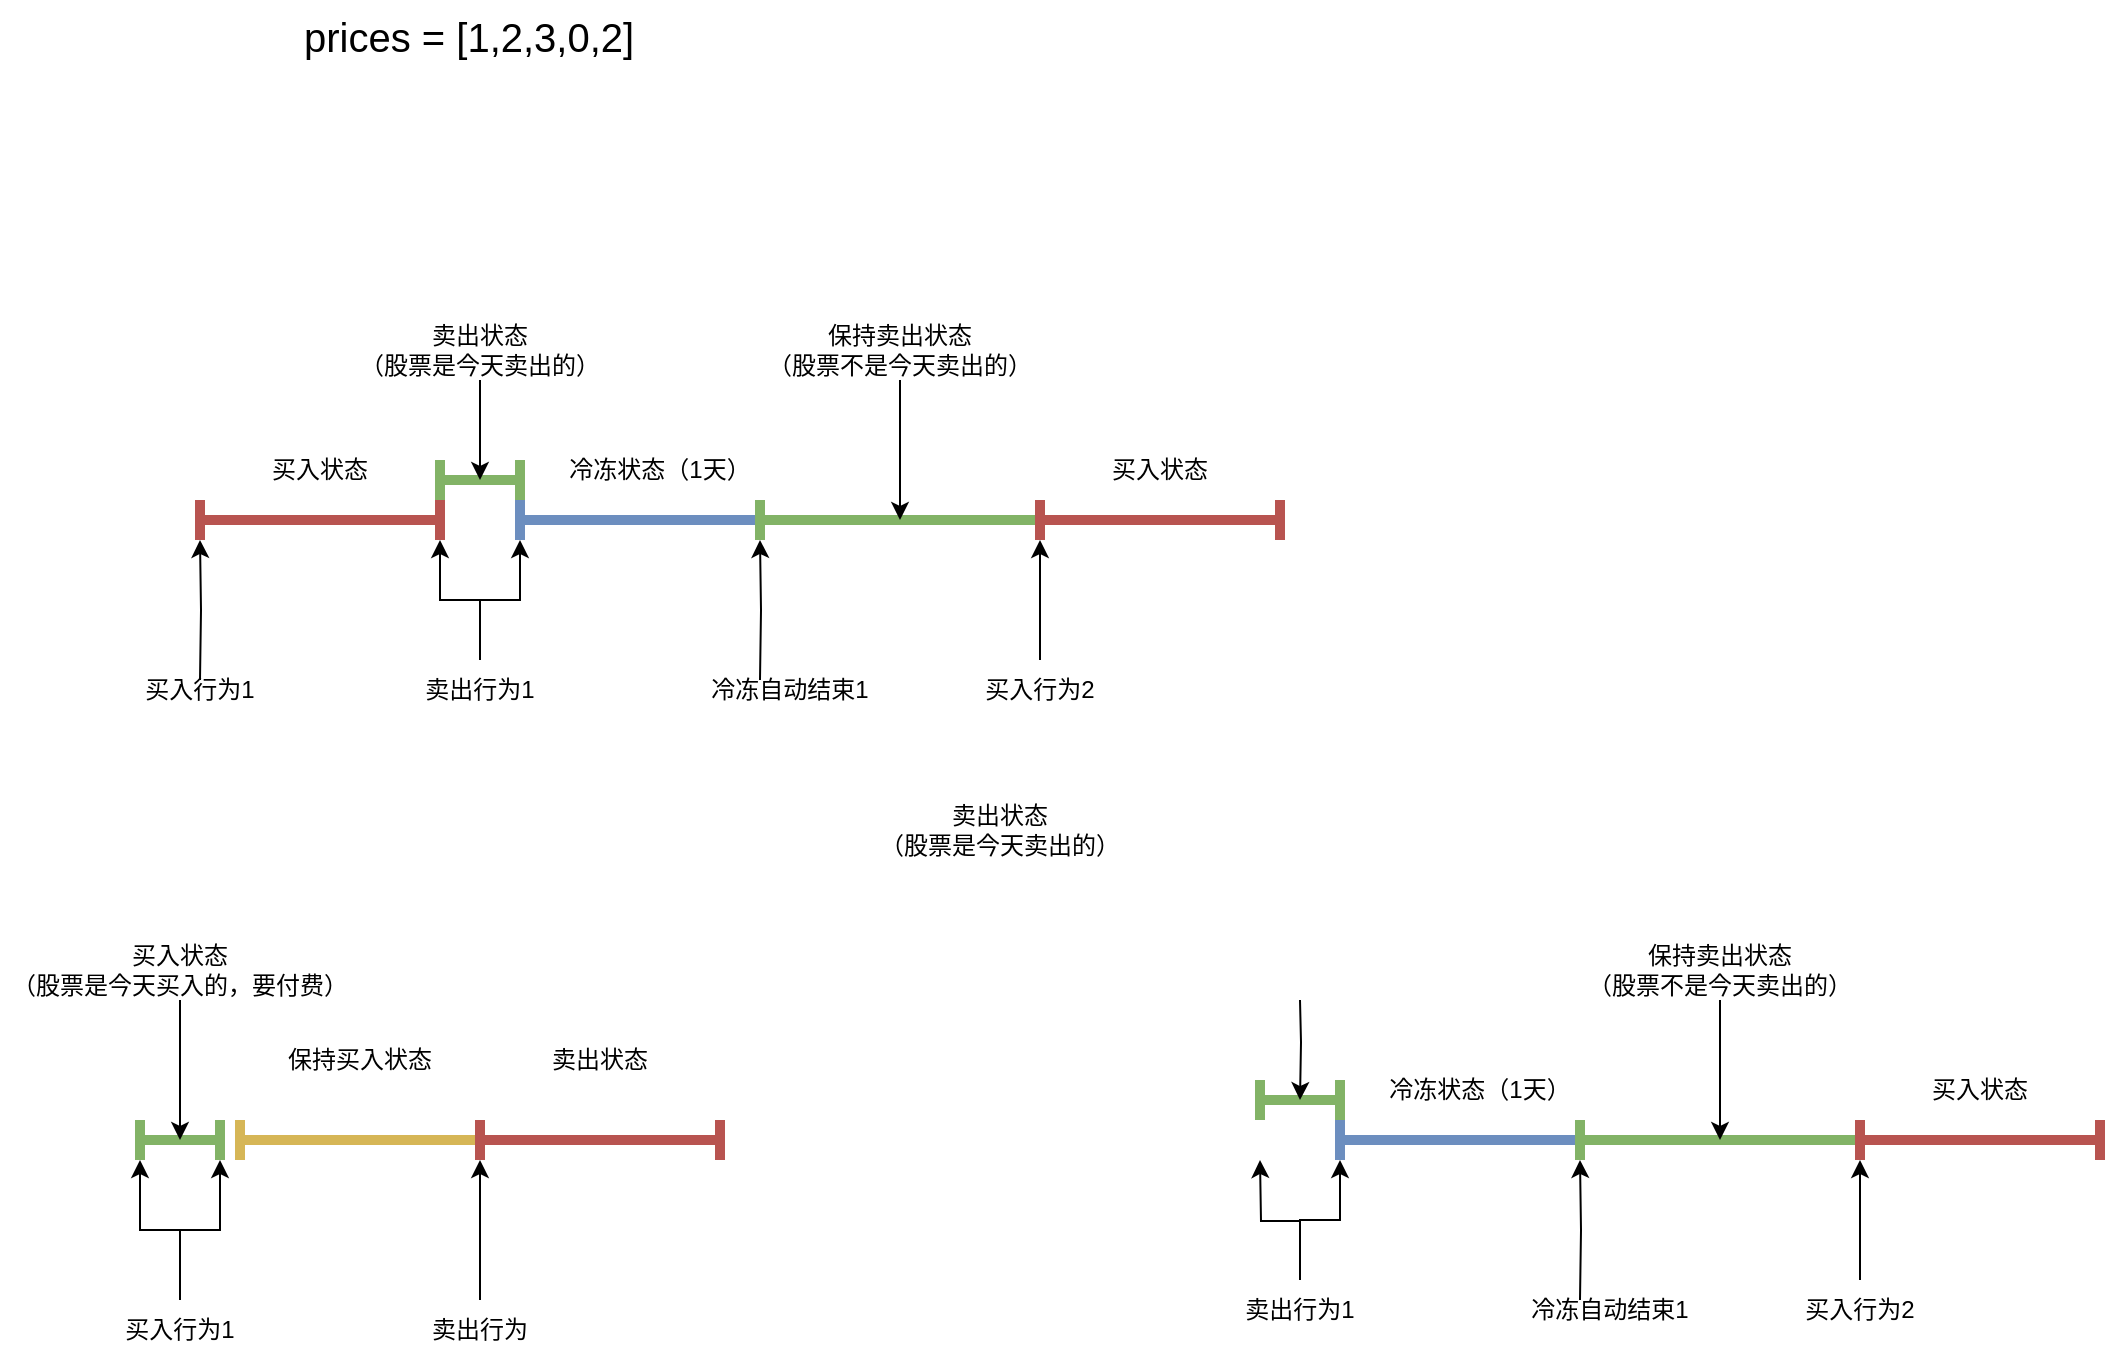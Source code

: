 <mxfile version="24.2.1" type="github">
  <diagram name="第 1 页" id="aUXtLbmZKmPkzCwxzv3N">
    <mxGraphModel dx="2040" dy="665" grid="1" gridSize="10" guides="1" tooltips="1" connect="1" arrows="1" fold="1" page="1" pageScale="1" pageWidth="827" pageHeight="1169" math="0" shadow="0">
      <root>
        <mxCell id="0" />
        <mxCell id="1" parent="0" />
        <mxCell id="QVPJrGwtbvgawVWBaJjY-1" value="prices = [1,2,3,0,2]" style="text;whiteSpace=wrap;html=1;fontSize=20;" vertex="1" parent="1">
          <mxGeometry x="110" y="40" width="170" height="60" as="geometry" />
        </mxCell>
        <mxCell id="QVPJrGwtbvgawVWBaJjY-16" value="" style="shape=crossbar;whiteSpace=wrap;html=1;rounded=1;fillColor=#f8cecc;strokeColor=#b85450;strokeWidth=5;" vertex="1" parent="1">
          <mxGeometry x="60" y="290" width="120" height="20" as="geometry" />
        </mxCell>
        <mxCell id="QVPJrGwtbvgawVWBaJjY-17" value="买入行为1" style="text;html=1;align=center;verticalAlign=middle;whiteSpace=wrap;rounded=0;" vertex="1" parent="1">
          <mxGeometry x="30" y="370" width="60" height="30" as="geometry" />
        </mxCell>
        <mxCell id="QVPJrGwtbvgawVWBaJjY-19" style="edgeStyle=orthogonalEdgeStyle;rounded=0;orthogonalLoop=1;jettySize=auto;html=1;entryX=0;entryY=1;entryDx=0;entryDy=0;entryPerimeter=0;" edge="1" parent="1" target="QVPJrGwtbvgawVWBaJjY-16">
          <mxGeometry relative="1" as="geometry">
            <mxPoint x="60" y="380" as="sourcePoint" />
          </mxGeometry>
        </mxCell>
        <mxCell id="QVPJrGwtbvgawVWBaJjY-20" value="卖出行为1" style="text;html=1;align=center;verticalAlign=middle;whiteSpace=wrap;rounded=0;" vertex="1" parent="1">
          <mxGeometry x="170" y="370" width="60" height="30" as="geometry" />
        </mxCell>
        <mxCell id="QVPJrGwtbvgawVWBaJjY-21" style="edgeStyle=orthogonalEdgeStyle;rounded=0;orthogonalLoop=1;jettySize=auto;html=1;entryX=1;entryY=1;entryDx=0;entryDy=0;entryPerimeter=0;" edge="1" parent="1" source="QVPJrGwtbvgawVWBaJjY-20" target="QVPJrGwtbvgawVWBaJjY-16">
          <mxGeometry relative="1" as="geometry">
            <mxPoint x="180" y="380" as="sourcePoint" />
          </mxGeometry>
        </mxCell>
        <mxCell id="QVPJrGwtbvgawVWBaJjY-22" value="买入状态" style="text;html=1;align=center;verticalAlign=middle;whiteSpace=wrap;rounded=0;" vertex="1" parent="1">
          <mxGeometry x="90" y="260" width="60" height="30" as="geometry" />
        </mxCell>
        <mxCell id="QVPJrGwtbvgawVWBaJjY-23" value="" style="shape=crossbar;whiteSpace=wrap;html=1;rounded=1;fillColor=#dae8fc;strokeColor=#6c8ebf;strokeWidth=5;" vertex="1" parent="1">
          <mxGeometry x="220" y="290" width="120" height="20" as="geometry" />
        </mxCell>
        <mxCell id="QVPJrGwtbvgawVWBaJjY-25" style="edgeStyle=orthogonalEdgeStyle;rounded=0;orthogonalLoop=1;jettySize=auto;html=1;entryX=1;entryY=1;entryDx=0;entryDy=0;entryPerimeter=0;" edge="1" parent="1" target="QVPJrGwtbvgawVWBaJjY-23">
          <mxGeometry relative="1" as="geometry">
            <mxPoint x="340" y="380" as="sourcePoint" />
          </mxGeometry>
        </mxCell>
        <mxCell id="QVPJrGwtbvgawVWBaJjY-26" value="冷冻状态（1天）" style="text;html=1;align=center;verticalAlign=middle;whiteSpace=wrap;rounded=0;" vertex="1" parent="1">
          <mxGeometry x="240" y="260" width="100" height="30" as="geometry" />
        </mxCell>
        <mxCell id="QVPJrGwtbvgawVWBaJjY-27" value="" style="shape=crossbar;whiteSpace=wrap;html=1;rounded=1;fillColor=#d5e8d4;strokeColor=#82b366;strokeWidth=5;" vertex="1" parent="1">
          <mxGeometry x="340" y="290" width="140" height="20" as="geometry" />
        </mxCell>
        <mxCell id="QVPJrGwtbvgawVWBaJjY-28" value="买入行为2" style="text;html=1;align=center;verticalAlign=middle;whiteSpace=wrap;rounded=0;" vertex="1" parent="1">
          <mxGeometry x="450" y="370" width="60" height="30" as="geometry" />
        </mxCell>
        <mxCell id="QVPJrGwtbvgawVWBaJjY-29" value="保持卖出状态&lt;br&gt;（股票不是今天卖出的）" style="text;html=1;align=center;verticalAlign=middle;whiteSpace=wrap;rounded=0;" vertex="1" parent="1">
          <mxGeometry x="340" y="200" width="140" height="30" as="geometry" />
        </mxCell>
        <mxCell id="QVPJrGwtbvgawVWBaJjY-30" style="edgeStyle=orthogonalEdgeStyle;rounded=0;orthogonalLoop=1;jettySize=auto;html=1;entryX=1;entryY=1;entryDx=0;entryDy=0;entryPerimeter=0;" edge="1" parent="1" source="QVPJrGwtbvgawVWBaJjY-28" target="QVPJrGwtbvgawVWBaJjY-27">
          <mxGeometry relative="1" as="geometry" />
        </mxCell>
        <mxCell id="QVPJrGwtbvgawVWBaJjY-32" style="edgeStyle=orthogonalEdgeStyle;rounded=0;orthogonalLoop=1;jettySize=auto;html=1;entryX=0;entryY=1;entryDx=0;entryDy=0;entryPerimeter=0;" edge="1" parent="1" source="QVPJrGwtbvgawVWBaJjY-20" target="QVPJrGwtbvgawVWBaJjY-23">
          <mxGeometry relative="1" as="geometry" />
        </mxCell>
        <mxCell id="QVPJrGwtbvgawVWBaJjY-34" value="冷冻自动结束1" style="text;html=1;align=center;verticalAlign=middle;whiteSpace=wrap;rounded=0;" vertex="1" parent="1">
          <mxGeometry x="310" y="370" width="90" height="30" as="geometry" />
        </mxCell>
        <mxCell id="QVPJrGwtbvgawVWBaJjY-36" value="" style="shape=crossbar;whiteSpace=wrap;html=1;rounded=1;fillColor=#d5e8d4;strokeColor=#82b366;strokeWidth=5;" vertex="1" parent="1">
          <mxGeometry x="180" y="270" width="40" height="20" as="geometry" />
        </mxCell>
        <mxCell id="QVPJrGwtbvgawVWBaJjY-39" value="" style="shape=crossbar;whiteSpace=wrap;html=1;rounded=1;fillColor=#f8cecc;strokeColor=#b85450;strokeWidth=5;" vertex="1" parent="1">
          <mxGeometry x="480" y="290" width="120" height="20" as="geometry" />
        </mxCell>
        <mxCell id="QVPJrGwtbvgawVWBaJjY-40" value="买入状态" style="text;html=1;align=center;verticalAlign=middle;whiteSpace=wrap;rounded=0;" vertex="1" parent="1">
          <mxGeometry x="510" y="260" width="60" height="30" as="geometry" />
        </mxCell>
        <mxCell id="QVPJrGwtbvgawVWBaJjY-41" value="卖出状态&lt;br&gt;（股票是今天卖出的）" style="text;html=1;align=center;verticalAlign=middle;whiteSpace=wrap;rounded=0;" vertex="1" parent="1">
          <mxGeometry x="130" y="200" width="140" height="30" as="geometry" />
        </mxCell>
        <mxCell id="QVPJrGwtbvgawVWBaJjY-43" style="edgeStyle=orthogonalEdgeStyle;rounded=0;orthogonalLoop=1;jettySize=auto;html=1;entryX=0.5;entryY=0.5;entryDx=0;entryDy=0;entryPerimeter=0;" edge="1" parent="1" source="QVPJrGwtbvgawVWBaJjY-41" target="QVPJrGwtbvgawVWBaJjY-36">
          <mxGeometry relative="1" as="geometry" />
        </mxCell>
        <mxCell id="QVPJrGwtbvgawVWBaJjY-44" style="edgeStyle=orthogonalEdgeStyle;rounded=0;orthogonalLoop=1;jettySize=auto;html=1;entryX=0.5;entryY=0.5;entryDx=0;entryDy=0;entryPerimeter=0;" edge="1" parent="1" source="QVPJrGwtbvgawVWBaJjY-29" target="QVPJrGwtbvgawVWBaJjY-27">
          <mxGeometry relative="1" as="geometry" />
        </mxCell>
        <mxCell id="QVPJrGwtbvgawVWBaJjY-45" value="" style="shape=crossbar;whiteSpace=wrap;html=1;rounded=1;fillColor=#fff2cc;strokeColor=#d6b656;strokeWidth=5;" vertex="1" parent="1">
          <mxGeometry x="80" y="600" width="120" height="20" as="geometry" />
        </mxCell>
        <mxCell id="QVPJrGwtbvgawVWBaJjY-46" value="买入行为1" style="text;html=1;align=center;verticalAlign=middle;whiteSpace=wrap;rounded=0;" vertex="1" parent="1">
          <mxGeometry x="20" y="690" width="60" height="30" as="geometry" />
        </mxCell>
        <mxCell id="QVPJrGwtbvgawVWBaJjY-48" value="卖出行为1" style="text;html=1;align=center;verticalAlign=middle;whiteSpace=wrap;rounded=0;" vertex="1" parent="1">
          <mxGeometry x="580" y="680" width="60" height="30" as="geometry" />
        </mxCell>
        <mxCell id="QVPJrGwtbvgawVWBaJjY-49" style="edgeStyle=orthogonalEdgeStyle;rounded=0;orthogonalLoop=1;jettySize=auto;html=1;entryX=1;entryY=1;entryDx=0;entryDy=0;entryPerimeter=0;" edge="1" parent="1" source="QVPJrGwtbvgawVWBaJjY-48">
          <mxGeometry relative="1" as="geometry">
            <mxPoint x="590" y="690" as="sourcePoint" />
            <mxPoint x="590" y="620" as="targetPoint" />
          </mxGeometry>
        </mxCell>
        <mxCell id="QVPJrGwtbvgawVWBaJjY-50" value="保持买入状态" style="text;html=1;align=center;verticalAlign=middle;whiteSpace=wrap;rounded=0;" vertex="1" parent="1">
          <mxGeometry x="100" y="555" width="80" height="30" as="geometry" />
        </mxCell>
        <mxCell id="QVPJrGwtbvgawVWBaJjY-51" value="" style="shape=crossbar;whiteSpace=wrap;html=1;rounded=1;fillColor=#dae8fc;strokeColor=#6c8ebf;strokeWidth=5;" vertex="1" parent="1">
          <mxGeometry x="630" y="600" width="120" height="20" as="geometry" />
        </mxCell>
        <mxCell id="QVPJrGwtbvgawVWBaJjY-52" style="edgeStyle=orthogonalEdgeStyle;rounded=0;orthogonalLoop=1;jettySize=auto;html=1;entryX=1;entryY=1;entryDx=0;entryDy=0;entryPerimeter=0;" edge="1" parent="1" target="QVPJrGwtbvgawVWBaJjY-51">
          <mxGeometry relative="1" as="geometry">
            <mxPoint x="750" y="690" as="sourcePoint" />
          </mxGeometry>
        </mxCell>
        <mxCell id="QVPJrGwtbvgawVWBaJjY-53" value="冷冻状态（1天）" style="text;html=1;align=center;verticalAlign=middle;whiteSpace=wrap;rounded=0;" vertex="1" parent="1">
          <mxGeometry x="650" y="570" width="100" height="30" as="geometry" />
        </mxCell>
        <mxCell id="QVPJrGwtbvgawVWBaJjY-54" value="" style="shape=crossbar;whiteSpace=wrap;html=1;rounded=1;fillColor=#d5e8d4;strokeColor=#82b366;strokeWidth=5;" vertex="1" parent="1">
          <mxGeometry x="750" y="600" width="140" height="20" as="geometry" />
        </mxCell>
        <mxCell id="QVPJrGwtbvgawVWBaJjY-55" value="买入行为2" style="text;html=1;align=center;verticalAlign=middle;whiteSpace=wrap;rounded=0;" vertex="1" parent="1">
          <mxGeometry x="860" y="680" width="60" height="30" as="geometry" />
        </mxCell>
        <mxCell id="QVPJrGwtbvgawVWBaJjY-56" value="保持卖出状态&lt;br&gt;（股票不是今天卖出的）" style="text;html=1;align=center;verticalAlign=middle;whiteSpace=wrap;rounded=0;" vertex="1" parent="1">
          <mxGeometry x="750" y="510" width="140" height="30" as="geometry" />
        </mxCell>
        <mxCell id="QVPJrGwtbvgawVWBaJjY-57" style="edgeStyle=orthogonalEdgeStyle;rounded=0;orthogonalLoop=1;jettySize=auto;html=1;entryX=1;entryY=1;entryDx=0;entryDy=0;entryPerimeter=0;" edge="1" parent="1" source="QVPJrGwtbvgawVWBaJjY-55" target="QVPJrGwtbvgawVWBaJjY-54">
          <mxGeometry relative="1" as="geometry" />
        </mxCell>
        <mxCell id="QVPJrGwtbvgawVWBaJjY-58" style="edgeStyle=orthogonalEdgeStyle;rounded=0;orthogonalLoop=1;jettySize=auto;html=1;entryX=0;entryY=1;entryDx=0;entryDy=0;entryPerimeter=0;" edge="1" parent="1" source="QVPJrGwtbvgawVWBaJjY-48" target="QVPJrGwtbvgawVWBaJjY-51">
          <mxGeometry relative="1" as="geometry" />
        </mxCell>
        <mxCell id="QVPJrGwtbvgawVWBaJjY-59" value="冷冻自动结束1" style="text;html=1;align=center;verticalAlign=middle;whiteSpace=wrap;rounded=0;" vertex="1" parent="1">
          <mxGeometry x="720" y="680" width="90" height="30" as="geometry" />
        </mxCell>
        <mxCell id="QVPJrGwtbvgawVWBaJjY-60" value="" style="shape=crossbar;whiteSpace=wrap;html=1;rounded=1;fillColor=#d5e8d4;strokeColor=#82b366;strokeWidth=5;" vertex="1" parent="1">
          <mxGeometry x="590" y="580" width="40" height="20" as="geometry" />
        </mxCell>
        <mxCell id="QVPJrGwtbvgawVWBaJjY-61" value="" style="shape=crossbar;whiteSpace=wrap;html=1;rounded=1;fillColor=#f8cecc;strokeColor=#b85450;strokeWidth=5;" vertex="1" parent="1">
          <mxGeometry x="890" y="600" width="120" height="20" as="geometry" />
        </mxCell>
        <mxCell id="QVPJrGwtbvgawVWBaJjY-62" value="买入状态" style="text;html=1;align=center;verticalAlign=middle;whiteSpace=wrap;rounded=0;" vertex="1" parent="1">
          <mxGeometry x="920" y="570" width="60" height="30" as="geometry" />
        </mxCell>
        <mxCell id="QVPJrGwtbvgawVWBaJjY-63" value="卖出状态&lt;br&gt;（股票是今天卖出的）" style="text;html=1;align=center;verticalAlign=middle;whiteSpace=wrap;rounded=0;" vertex="1" parent="1">
          <mxGeometry x="390" y="440" width="140" height="30" as="geometry" />
        </mxCell>
        <mxCell id="QVPJrGwtbvgawVWBaJjY-64" style="edgeStyle=orthogonalEdgeStyle;rounded=0;orthogonalLoop=1;jettySize=auto;html=1;entryX=0.5;entryY=0.5;entryDx=0;entryDy=0;entryPerimeter=0;" edge="1" parent="1" target="QVPJrGwtbvgawVWBaJjY-60">
          <mxGeometry relative="1" as="geometry">
            <mxPoint x="610" y="540" as="sourcePoint" />
          </mxGeometry>
        </mxCell>
        <mxCell id="QVPJrGwtbvgawVWBaJjY-65" style="edgeStyle=orthogonalEdgeStyle;rounded=0;orthogonalLoop=1;jettySize=auto;html=1;entryX=0.5;entryY=0.5;entryDx=0;entryDy=0;entryPerimeter=0;" edge="1" parent="1" source="QVPJrGwtbvgawVWBaJjY-56" target="QVPJrGwtbvgawVWBaJjY-54">
          <mxGeometry relative="1" as="geometry" />
        </mxCell>
        <mxCell id="QVPJrGwtbvgawVWBaJjY-67" value="" style="shape=crossbar;whiteSpace=wrap;html=1;rounded=1;fillColor=#d5e8d4;strokeColor=#82b366;strokeWidth=5;" vertex="1" parent="1">
          <mxGeometry x="30" y="600" width="40" height="20" as="geometry" />
        </mxCell>
        <mxCell id="QVPJrGwtbvgawVWBaJjY-68" value="买入状态&lt;br&gt;（股票是今天买入的，要付费）" style="text;html=1;align=center;verticalAlign=middle;whiteSpace=wrap;rounded=0;" vertex="1" parent="1">
          <mxGeometry x="-40" y="510" width="180" height="30" as="geometry" />
        </mxCell>
        <mxCell id="QVPJrGwtbvgawVWBaJjY-69" style="edgeStyle=orthogonalEdgeStyle;rounded=0;orthogonalLoop=1;jettySize=auto;html=1;entryX=0.5;entryY=0.5;entryDx=0;entryDy=0;entryPerimeter=0;" edge="1" parent="1" source="QVPJrGwtbvgawVWBaJjY-68" target="QVPJrGwtbvgawVWBaJjY-67">
          <mxGeometry relative="1" as="geometry" />
        </mxCell>
        <mxCell id="QVPJrGwtbvgawVWBaJjY-73" value="" style="shape=crossbar;whiteSpace=wrap;html=1;rounded=1;fillColor=#f8cecc;strokeColor=#b85450;strokeWidth=5;" vertex="1" parent="1">
          <mxGeometry x="200" y="600" width="120" height="20" as="geometry" />
        </mxCell>
        <mxCell id="QVPJrGwtbvgawVWBaJjY-74" style="edgeStyle=orthogonalEdgeStyle;rounded=0;orthogonalLoop=1;jettySize=auto;html=1;entryX=0;entryY=1;entryDx=0;entryDy=0;entryPerimeter=0;" edge="1" parent="1" source="QVPJrGwtbvgawVWBaJjY-46" target="QVPJrGwtbvgawVWBaJjY-67">
          <mxGeometry relative="1" as="geometry" />
        </mxCell>
        <mxCell id="QVPJrGwtbvgawVWBaJjY-75" style="edgeStyle=orthogonalEdgeStyle;rounded=0;orthogonalLoop=1;jettySize=auto;html=1;entryX=1;entryY=1;entryDx=0;entryDy=0;entryPerimeter=0;" edge="1" parent="1" source="QVPJrGwtbvgawVWBaJjY-46" target="QVPJrGwtbvgawVWBaJjY-67">
          <mxGeometry relative="1" as="geometry" />
        </mxCell>
        <mxCell id="QVPJrGwtbvgawVWBaJjY-76" value="卖出行为" style="text;html=1;align=center;verticalAlign=middle;whiteSpace=wrap;rounded=0;" vertex="1" parent="1">
          <mxGeometry x="170" y="690" width="60" height="30" as="geometry" />
        </mxCell>
        <mxCell id="QVPJrGwtbvgawVWBaJjY-77" style="edgeStyle=orthogonalEdgeStyle;rounded=0;orthogonalLoop=1;jettySize=auto;html=1;entryX=0;entryY=1;entryDx=0;entryDy=0;entryPerimeter=0;" edge="1" parent="1" source="QVPJrGwtbvgawVWBaJjY-76" target="QVPJrGwtbvgawVWBaJjY-73">
          <mxGeometry relative="1" as="geometry" />
        </mxCell>
        <mxCell id="QVPJrGwtbvgawVWBaJjY-78" value="卖出状态" style="text;html=1;align=center;verticalAlign=middle;whiteSpace=wrap;rounded=0;" vertex="1" parent="1">
          <mxGeometry x="220" y="555" width="80" height="30" as="geometry" />
        </mxCell>
      </root>
    </mxGraphModel>
  </diagram>
</mxfile>
